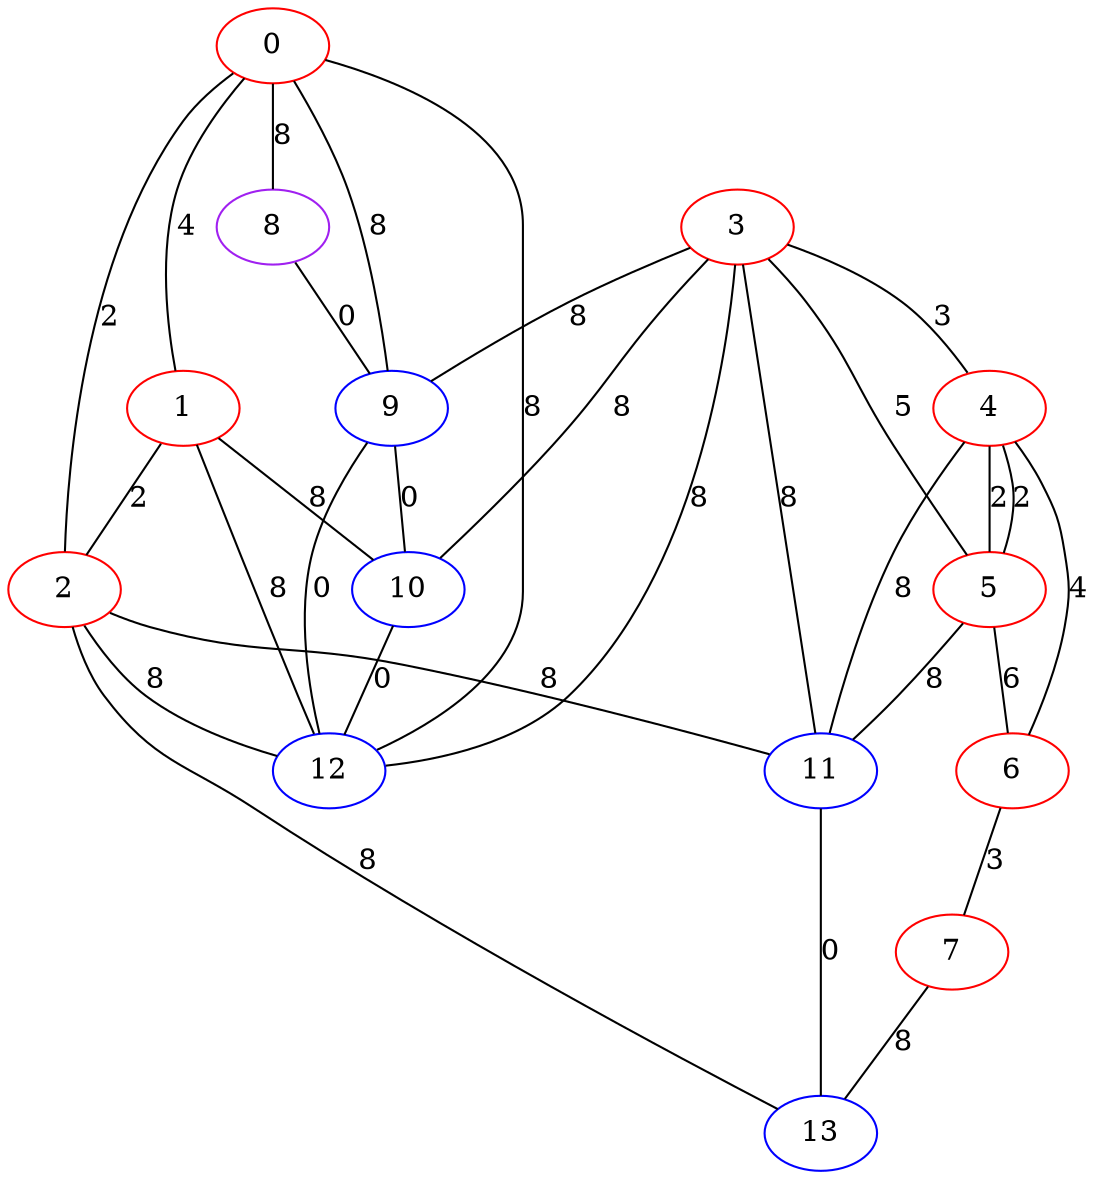 graph "" {
0 [color=red, weight=1];
1 [color=red, weight=1];
2 [color=red, weight=1];
3 [color=red, weight=1];
4 [color=red, weight=1];
5 [color=red, weight=1];
6 [color=red, weight=1];
7 [color=red, weight=1];
8 [color=purple, weight=4];
9 [color=blue, weight=3];
10 [color=blue, weight=3];
11 [color=blue, weight=3];
12 [color=blue, weight=3];
13 [color=blue, weight=3];
0 -- 8  [key=0, label=8];
0 -- 1  [key=0, label=4];
0 -- 2  [key=0, label=2];
0 -- 12  [key=0, label=8];
0 -- 9  [key=0, label=8];
1 -- 2  [key=0, label=2];
1 -- 12  [key=0, label=8];
1 -- 10  [key=0, label=8];
2 -- 11  [key=0, label=8];
2 -- 12  [key=0, label=8];
2 -- 13  [key=0, label=8];
3 -- 4  [key=0, label=3];
3 -- 5  [key=0, label=5];
3 -- 9  [key=0, label=8];
3 -- 10  [key=0, label=8];
3 -- 11  [key=0, label=8];
3 -- 12  [key=0, label=8];
4 -- 11  [key=0, label=8];
4 -- 5  [key=0, label=2];
4 -- 5  [key=1, label=2];
4 -- 6  [key=0, label=4];
5 -- 11  [key=0, label=8];
5 -- 6  [key=0, label=6];
6 -- 7  [key=0, label=3];
7 -- 13  [key=0, label=8];
8 -- 9  [key=0, label=0];
9 -- 10  [key=0, label=0];
9 -- 12  [key=0, label=0];
10 -- 12  [key=0, label=0];
11 -- 13  [key=0, label=0];
}
